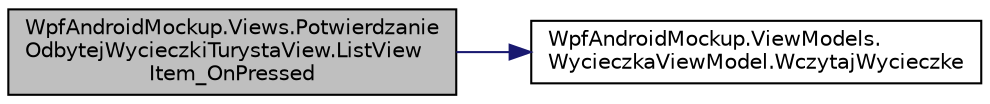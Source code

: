 digraph "WpfAndroidMockup.Views.PotwierdzanieOdbytejWycieczkiTurystaView.ListViewItem_OnPressed"
{
 // INTERACTIVE_SVG=YES
  edge [fontname="Helvetica",fontsize="10",labelfontname="Helvetica",labelfontsize="10"];
  node [fontname="Helvetica",fontsize="10",shape=record];
  rankdir="LR";
  Node26 [label="WpfAndroidMockup.Views.Potwierdzanie\lOdbytejWycieczkiTurystaView.ListView\lItem_OnPressed",height=0.2,width=0.4,color="black", fillcolor="grey75", style="filled", fontcolor="black"];
  Node26 -> Node27 [color="midnightblue",fontsize="10",style="solid",fontname="Helvetica"];
  Node27 [label="WpfAndroidMockup.ViewModels.\lWycieczkaViewModel.WczytajWycieczke",height=0.2,width=0.4,color="black", fillcolor="white", style="filled",URL="$class_wpf_android_mockup_1_1_view_models_1_1_wycieczka_view_model.html#abdd72db58a8000e0d2699c05422f3e54",tooltip="Przypisuje aktualnej wycieczke odpowiednią wycieczkę "];
}
